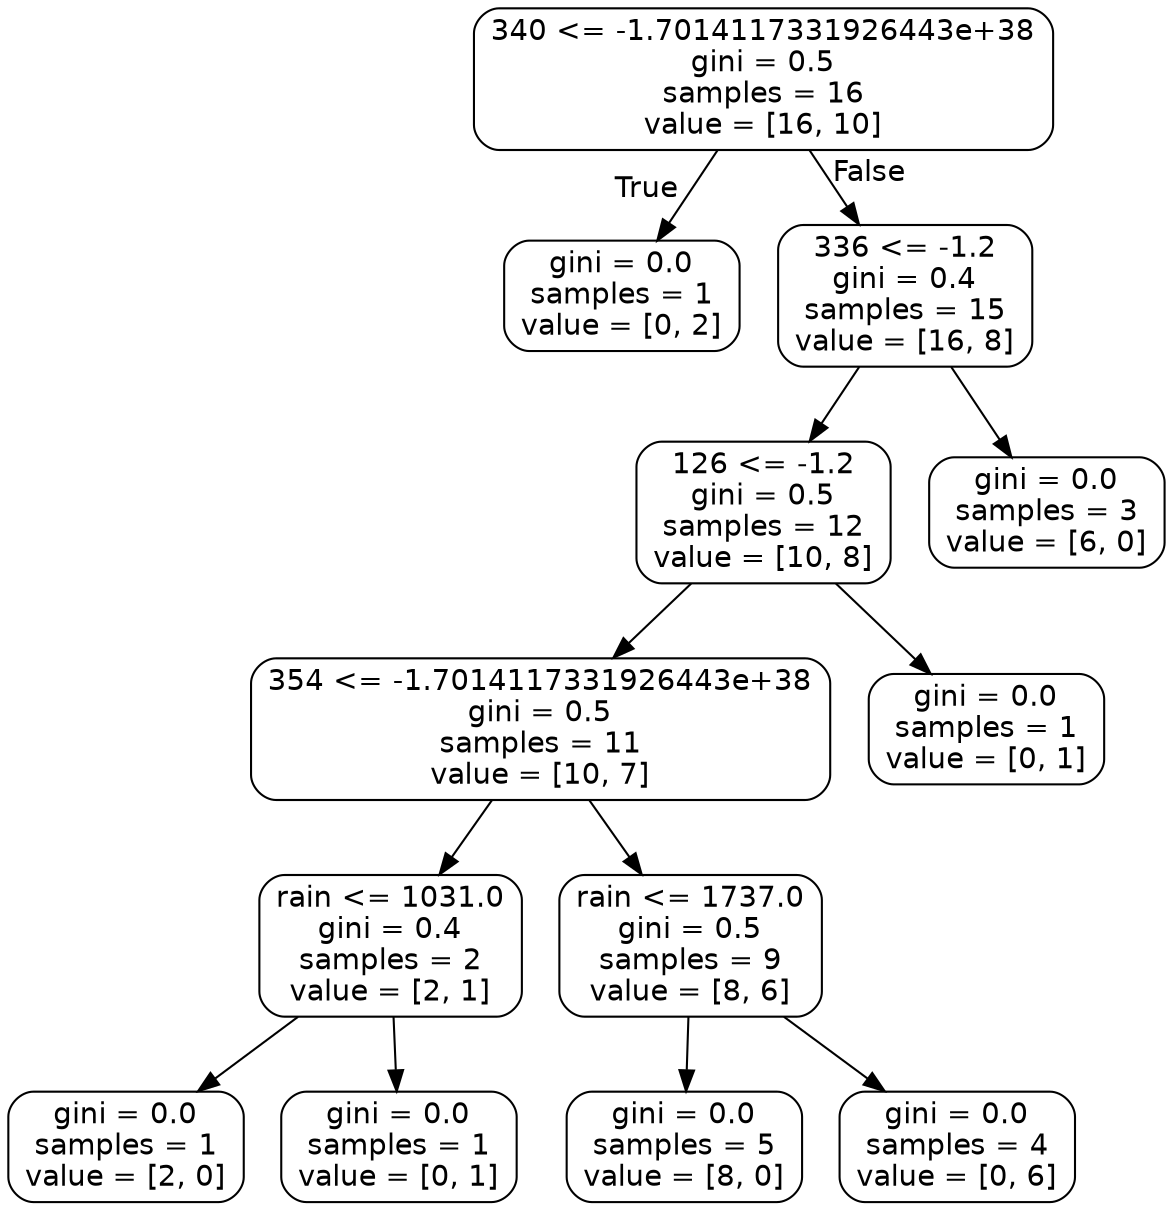 digraph Tree {
node [shape=box, style="rounded", color="black", fontname=helvetica] ;
edge [fontname=helvetica] ;
0 [label="340 <= -1.7014117331926443e+38\ngini = 0.5\nsamples = 16\nvalue = [16, 10]"] ;
1 [label="gini = 0.0\nsamples = 1\nvalue = [0, 2]"] ;
0 -> 1 [labeldistance=2.5, labelangle=45, headlabel="True"] ;
2 [label="336 <= -1.2\ngini = 0.4\nsamples = 15\nvalue = [16, 8]"] ;
0 -> 2 [labeldistance=2.5, labelangle=-45, headlabel="False"] ;
3 [label="126 <= -1.2\ngini = 0.5\nsamples = 12\nvalue = [10, 8]"] ;
2 -> 3 ;
4 [label="354 <= -1.7014117331926443e+38\ngini = 0.5\nsamples = 11\nvalue = [10, 7]"] ;
3 -> 4 ;
5 [label="rain <= 1031.0\ngini = 0.4\nsamples = 2\nvalue = [2, 1]"] ;
4 -> 5 ;
6 [label="gini = 0.0\nsamples = 1\nvalue = [2, 0]"] ;
5 -> 6 ;
7 [label="gini = 0.0\nsamples = 1\nvalue = [0, 1]"] ;
5 -> 7 ;
8 [label="rain <= 1737.0\ngini = 0.5\nsamples = 9\nvalue = [8, 6]"] ;
4 -> 8 ;
9 [label="gini = 0.0\nsamples = 5\nvalue = [8, 0]"] ;
8 -> 9 ;
10 [label="gini = 0.0\nsamples = 4\nvalue = [0, 6]"] ;
8 -> 10 ;
11 [label="gini = 0.0\nsamples = 1\nvalue = [0, 1]"] ;
3 -> 11 ;
12 [label="gini = 0.0\nsamples = 3\nvalue = [6, 0]"] ;
2 -> 12 ;
}